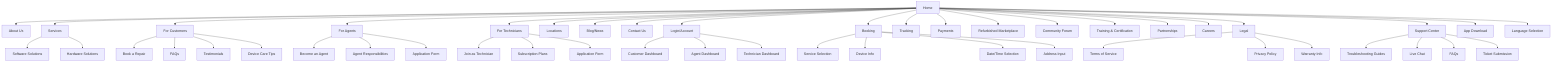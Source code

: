 graph TD
    A[Home] --> B[About Us]
    A --> C[Services]
    A --> D[For Customers]
    A --> E[For Agents]
    A --> F[For Technicians]
    A --> G[Locations]
    A --> H[Blog/News]
    A --> I[Contact Us]
    A --> J[Login/Account]

    C --> C1[Software Solutions]
    C --> C2[Hardware Solutions]

    D --> D1[Book a Repair]
    D --> D2[FAQs]
    D --> D3[Testimonials]
    D --> D4[Device Care Tips]

    E --> E1[Become an Agent]
    E --> E2[Agent Responsibilities]
    E --> E3[Application Form]

    F --> F1[Join as Technician]
    F --> F2[Subscription Plans]
    F --> F3[Application Form]

    J --> J1[Customer Dashboard]
    J --> J2[Agent Dashboard]
    J --> J3[Technician Dashboard]

    A --> K[Booking]
    K --> K1[Service Selection]
    K --> K2[Device Info]
    K --> K3[Date/Time Selection]
    K --> K4[Address Input]

    A --> L[Tracking]
    A --> M[Payments]
    A --> N[Refurbished Marketplace]
    A --> O[Community Forum]
    A --> P[Training & Certification]
    A --> Q[Partnerships]
    A --> R[Careers]
    A --> S[Legal]
    S --> S1[Terms of Service]
    S --> S2[Privacy Policy]
    S --> S3[Warranty Info]

    A --> T[Support Center]
    T --> T1[Troubleshooting Guides]
    T --> T2[Live Chat]
    T --> T3[FAQs]
    T --> T4[Ticket Submission]

    A --> U[App Download]
    A --> V[Language Selection]